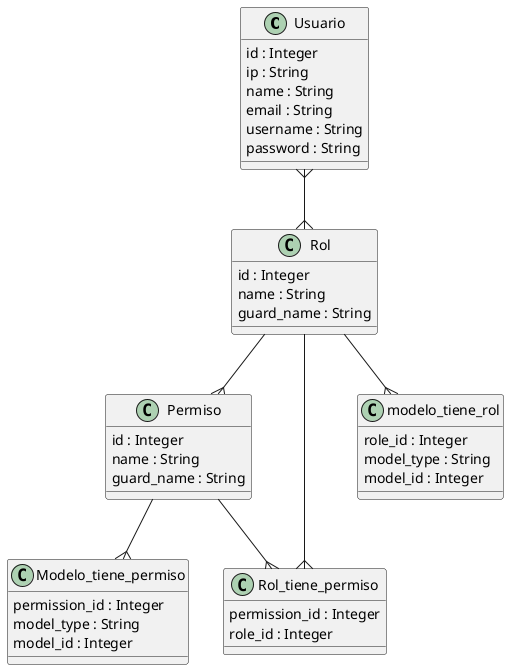@startuml "DC 01 - Funcionamiento de permisos"

/' === Clases === '/
class users as "Usuario" {
    id : Integer
    ip : String
    name : String
    email : String
    username : String
    password : String
}

class permissions as "Permiso" {
    id : Integer
    name : String
    guard_name : String
}

class model_has_permissions as "Modelo_tiene_permiso"{
    permission_id : Integer
    model_type : String
    model_id : Integer
}

class roles as "Rol" {
    id : Integer
    name : String
    guard_name : String
}

class roles_has_permissions as "Rol_tiene_permiso" {
    permission_id : Integer
    role_id : Integer
}

class model_has_roles as "modelo_tiene_rol" {
    role_id : Integer
    model_type : String
    model_id : Integer
}

/' === Relaciones === '/
roles --{ roles_has_permissions
roles --{ model_has_roles

permissions --{ roles_has_permissions
permissions --{ model_has_permissions

roles --{ permissions
users }--{ roles

@enduml